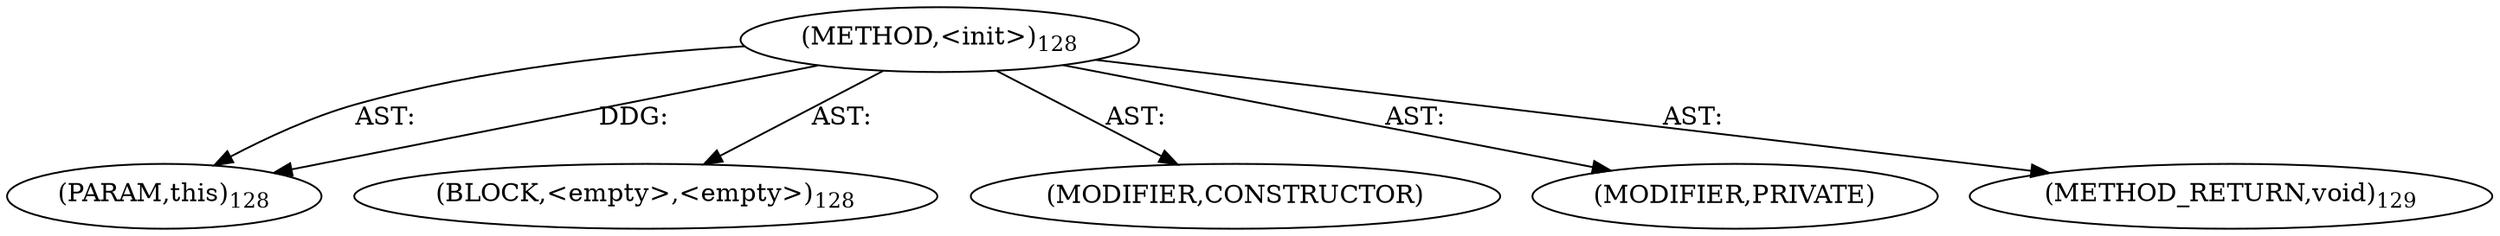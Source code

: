 digraph "&lt;init&gt;" {  
"111669149696" [label = <(METHOD,&lt;init&gt;)<SUB>128</SUB>> ]
"115964116992" [label = <(PARAM,this)<SUB>128</SUB>> ]
"25769803776" [label = <(BLOCK,&lt;empty&gt;,&lt;empty&gt;)<SUB>128</SUB>> ]
"133143986196" [label = <(MODIFIER,CONSTRUCTOR)> ]
"133143986197" [label = <(MODIFIER,PRIVATE)> ]
"128849018880" [label = <(METHOD_RETURN,void)<SUB>129</SUB>> ]
  "111669149696" -> "115964116992"  [ label = "AST: "] 
  "111669149696" -> "25769803776"  [ label = "AST: "] 
  "111669149696" -> "133143986196"  [ label = "AST: "] 
  "111669149696" -> "133143986197"  [ label = "AST: "] 
  "111669149696" -> "128849018880"  [ label = "AST: "] 
  "111669149696" -> "115964116992"  [ label = "DDG: "] 
}
